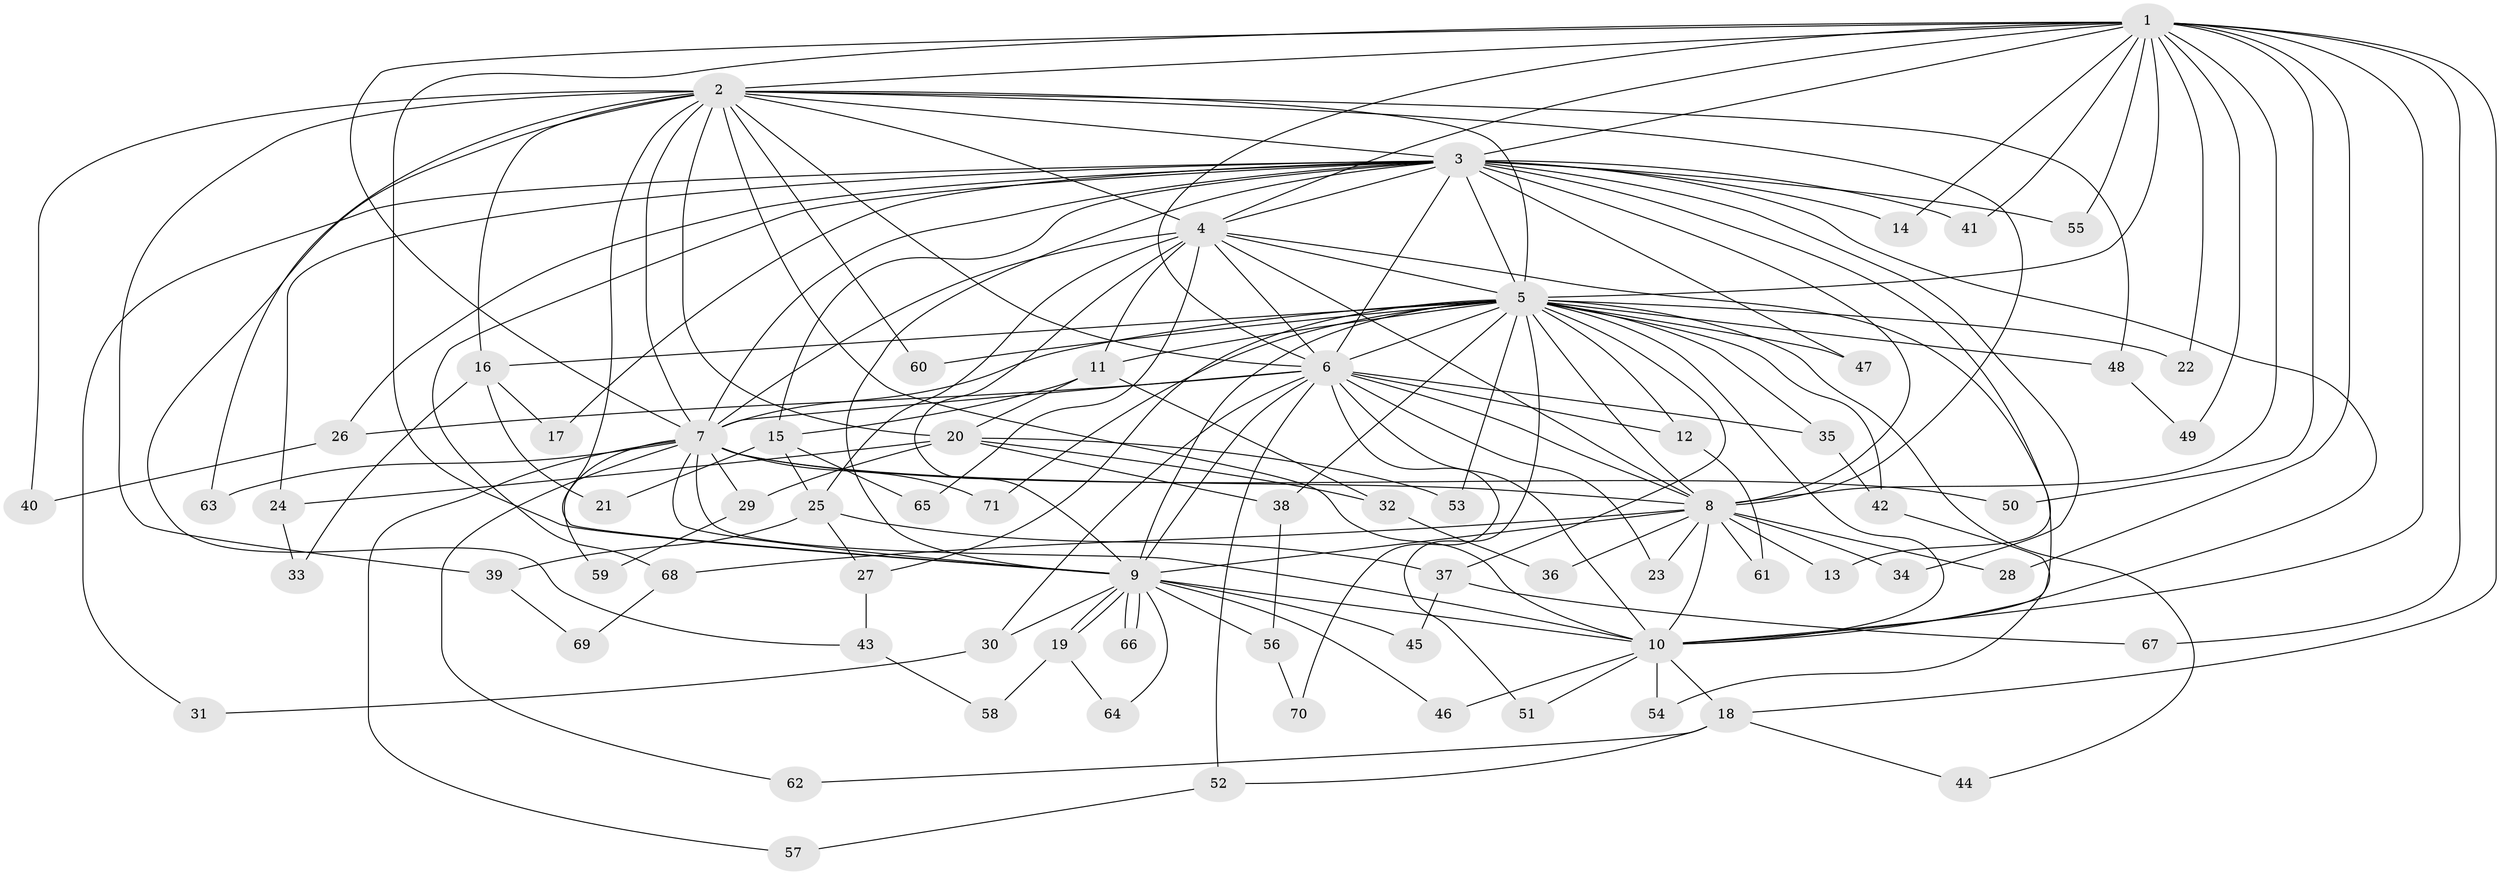 // coarse degree distribution, {13: 0.04081632653061224, 20: 0.02040816326530612, 22: 0.02040816326530612, 15: 0.02040816326530612, 21: 0.02040816326530612, 12: 0.02040816326530612, 3: 0.24489795918367346, 2: 0.4489795918367347, 5: 0.061224489795918366, 6: 0.04081632653061224, 4: 0.04081632653061224, 1: 0.02040816326530612}
// Generated by graph-tools (version 1.1) at 2025/23/03/03/25 07:23:39]
// undirected, 71 vertices, 167 edges
graph export_dot {
graph [start="1"]
  node [color=gray90,style=filled];
  1;
  2;
  3;
  4;
  5;
  6;
  7;
  8;
  9;
  10;
  11;
  12;
  13;
  14;
  15;
  16;
  17;
  18;
  19;
  20;
  21;
  22;
  23;
  24;
  25;
  26;
  27;
  28;
  29;
  30;
  31;
  32;
  33;
  34;
  35;
  36;
  37;
  38;
  39;
  40;
  41;
  42;
  43;
  44;
  45;
  46;
  47;
  48;
  49;
  50;
  51;
  52;
  53;
  54;
  55;
  56;
  57;
  58;
  59;
  60;
  61;
  62;
  63;
  64;
  65;
  66;
  67;
  68;
  69;
  70;
  71;
  1 -- 2;
  1 -- 3;
  1 -- 4;
  1 -- 5;
  1 -- 6;
  1 -- 7;
  1 -- 8;
  1 -- 9;
  1 -- 10;
  1 -- 14;
  1 -- 18;
  1 -- 22;
  1 -- 28;
  1 -- 41;
  1 -- 49;
  1 -- 50;
  1 -- 55;
  1 -- 67;
  2 -- 3;
  2 -- 4;
  2 -- 5;
  2 -- 6;
  2 -- 7;
  2 -- 8;
  2 -- 9;
  2 -- 10;
  2 -- 16;
  2 -- 20;
  2 -- 39;
  2 -- 40;
  2 -- 43;
  2 -- 48;
  2 -- 60;
  2 -- 63;
  3 -- 4;
  3 -- 5;
  3 -- 6;
  3 -- 7;
  3 -- 8;
  3 -- 9;
  3 -- 10;
  3 -- 13;
  3 -- 14;
  3 -- 15;
  3 -- 17;
  3 -- 24;
  3 -- 26;
  3 -- 31;
  3 -- 34;
  3 -- 41;
  3 -- 47;
  3 -- 55;
  3 -- 68;
  4 -- 5;
  4 -- 6;
  4 -- 7;
  4 -- 8;
  4 -- 9;
  4 -- 10;
  4 -- 11;
  4 -- 25;
  4 -- 65;
  5 -- 6;
  5 -- 7;
  5 -- 8;
  5 -- 9;
  5 -- 10;
  5 -- 11;
  5 -- 12;
  5 -- 16;
  5 -- 22;
  5 -- 27;
  5 -- 35;
  5 -- 37;
  5 -- 38;
  5 -- 42;
  5 -- 44;
  5 -- 47;
  5 -- 48;
  5 -- 51;
  5 -- 53;
  5 -- 60;
  5 -- 71;
  6 -- 7;
  6 -- 8;
  6 -- 9;
  6 -- 10;
  6 -- 12;
  6 -- 23;
  6 -- 26;
  6 -- 30;
  6 -- 35;
  6 -- 52;
  6 -- 70;
  7 -- 8;
  7 -- 9;
  7 -- 10;
  7 -- 29;
  7 -- 50;
  7 -- 57;
  7 -- 59;
  7 -- 62;
  7 -- 63;
  7 -- 71;
  8 -- 9;
  8 -- 10;
  8 -- 13;
  8 -- 23;
  8 -- 28;
  8 -- 34;
  8 -- 36;
  8 -- 61;
  8 -- 68;
  9 -- 10;
  9 -- 19;
  9 -- 19;
  9 -- 30;
  9 -- 45;
  9 -- 46;
  9 -- 56;
  9 -- 64;
  9 -- 66;
  9 -- 66;
  10 -- 18;
  10 -- 46;
  10 -- 51;
  10 -- 54;
  11 -- 15;
  11 -- 20;
  11 -- 32;
  12 -- 61;
  15 -- 21;
  15 -- 25;
  15 -- 65;
  16 -- 17;
  16 -- 21;
  16 -- 33;
  18 -- 44;
  18 -- 52;
  18 -- 62;
  19 -- 58;
  19 -- 64;
  20 -- 24;
  20 -- 29;
  20 -- 32;
  20 -- 38;
  20 -- 53;
  24 -- 33;
  25 -- 27;
  25 -- 37;
  25 -- 39;
  26 -- 40;
  27 -- 43;
  29 -- 59;
  30 -- 31;
  32 -- 36;
  35 -- 42;
  37 -- 45;
  37 -- 67;
  38 -- 56;
  39 -- 69;
  42 -- 54;
  43 -- 58;
  48 -- 49;
  52 -- 57;
  56 -- 70;
  68 -- 69;
}
